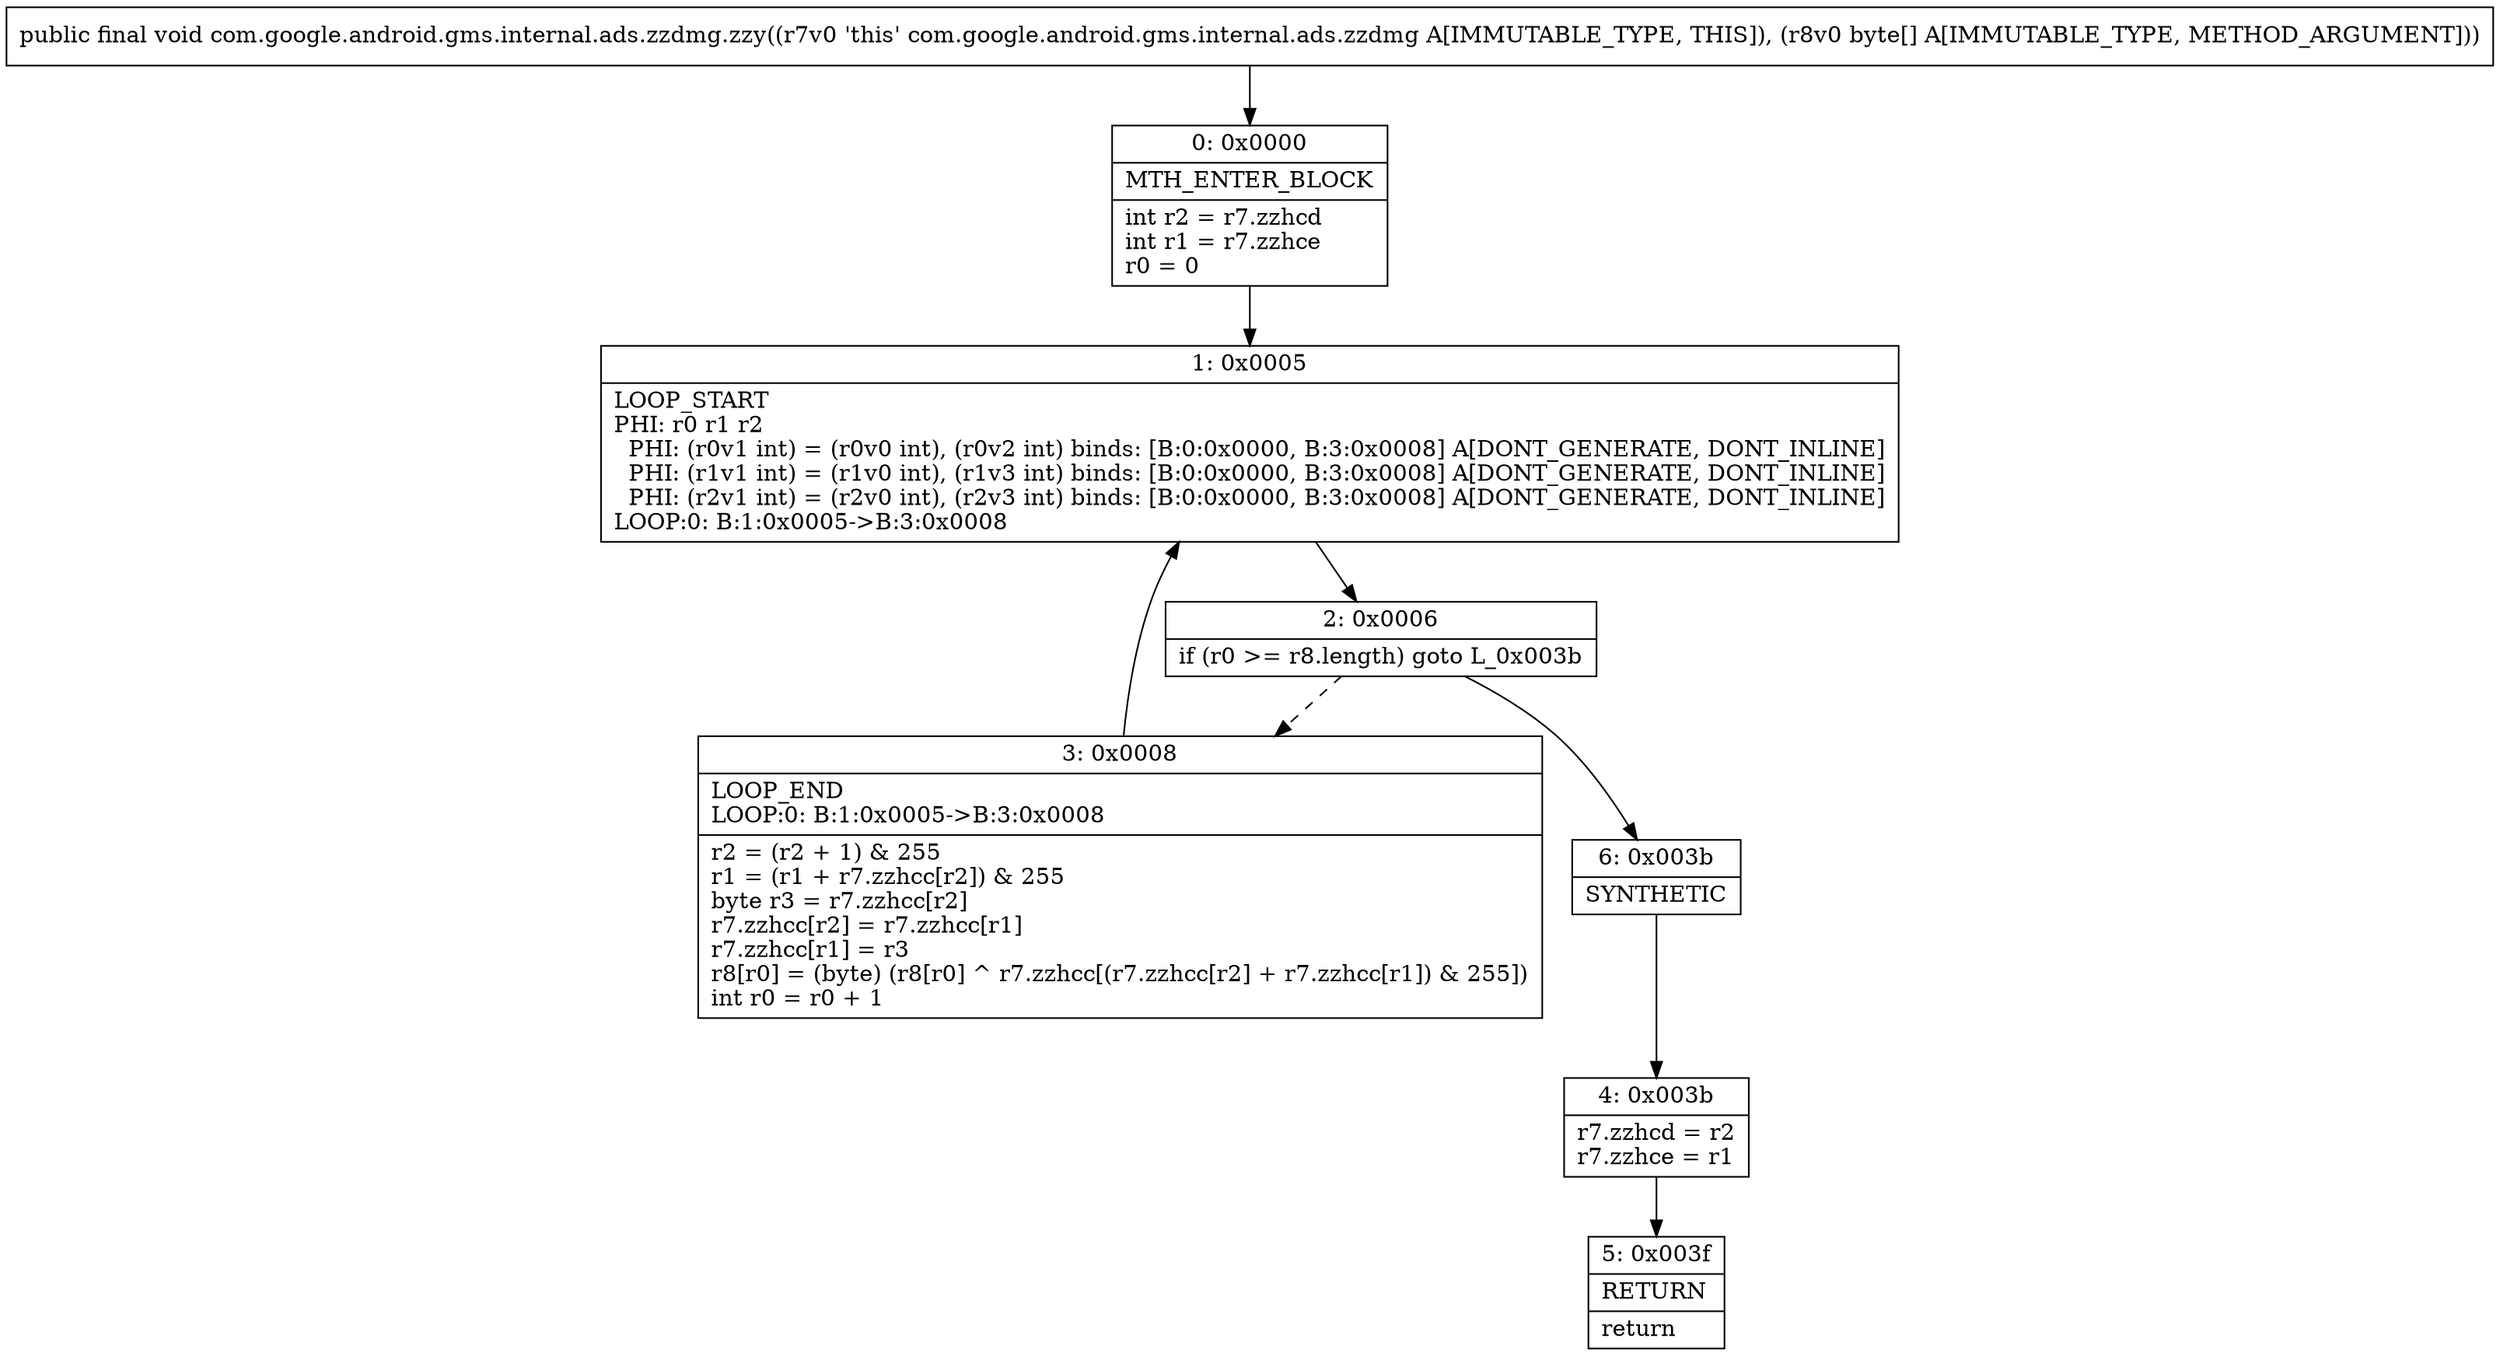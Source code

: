 digraph "CFG forcom.google.android.gms.internal.ads.zzdmg.zzy([B)V" {
Node_0 [shape=record,label="{0\:\ 0x0000|MTH_ENTER_BLOCK\l|int r2 = r7.zzhcd\lint r1 = r7.zzhce\lr0 = 0\l}"];
Node_1 [shape=record,label="{1\:\ 0x0005|LOOP_START\lPHI: r0 r1 r2 \l  PHI: (r0v1 int) = (r0v0 int), (r0v2 int) binds: [B:0:0x0000, B:3:0x0008] A[DONT_GENERATE, DONT_INLINE]\l  PHI: (r1v1 int) = (r1v0 int), (r1v3 int) binds: [B:0:0x0000, B:3:0x0008] A[DONT_GENERATE, DONT_INLINE]\l  PHI: (r2v1 int) = (r2v0 int), (r2v3 int) binds: [B:0:0x0000, B:3:0x0008] A[DONT_GENERATE, DONT_INLINE]\lLOOP:0: B:1:0x0005\-\>B:3:0x0008\l}"];
Node_2 [shape=record,label="{2\:\ 0x0006|if (r0 \>= r8.length) goto L_0x003b\l}"];
Node_3 [shape=record,label="{3\:\ 0x0008|LOOP_END\lLOOP:0: B:1:0x0005\-\>B:3:0x0008\l|r2 = (r2 + 1) & 255\lr1 = (r1 + r7.zzhcc[r2]) & 255\lbyte r3 = r7.zzhcc[r2]\lr7.zzhcc[r2] = r7.zzhcc[r1]\lr7.zzhcc[r1] = r3\lr8[r0] = (byte) (r8[r0] ^ r7.zzhcc[(r7.zzhcc[r2] + r7.zzhcc[r1]) & 255])\lint r0 = r0 + 1\l}"];
Node_4 [shape=record,label="{4\:\ 0x003b|r7.zzhcd = r2\lr7.zzhce = r1\l}"];
Node_5 [shape=record,label="{5\:\ 0x003f|RETURN\l|return\l}"];
Node_6 [shape=record,label="{6\:\ 0x003b|SYNTHETIC\l}"];
MethodNode[shape=record,label="{public final void com.google.android.gms.internal.ads.zzdmg.zzy((r7v0 'this' com.google.android.gms.internal.ads.zzdmg A[IMMUTABLE_TYPE, THIS]), (r8v0 byte[] A[IMMUTABLE_TYPE, METHOD_ARGUMENT])) }"];
MethodNode -> Node_0;
Node_0 -> Node_1;
Node_1 -> Node_2;
Node_2 -> Node_3[style=dashed];
Node_2 -> Node_6;
Node_3 -> Node_1;
Node_4 -> Node_5;
Node_6 -> Node_4;
}

